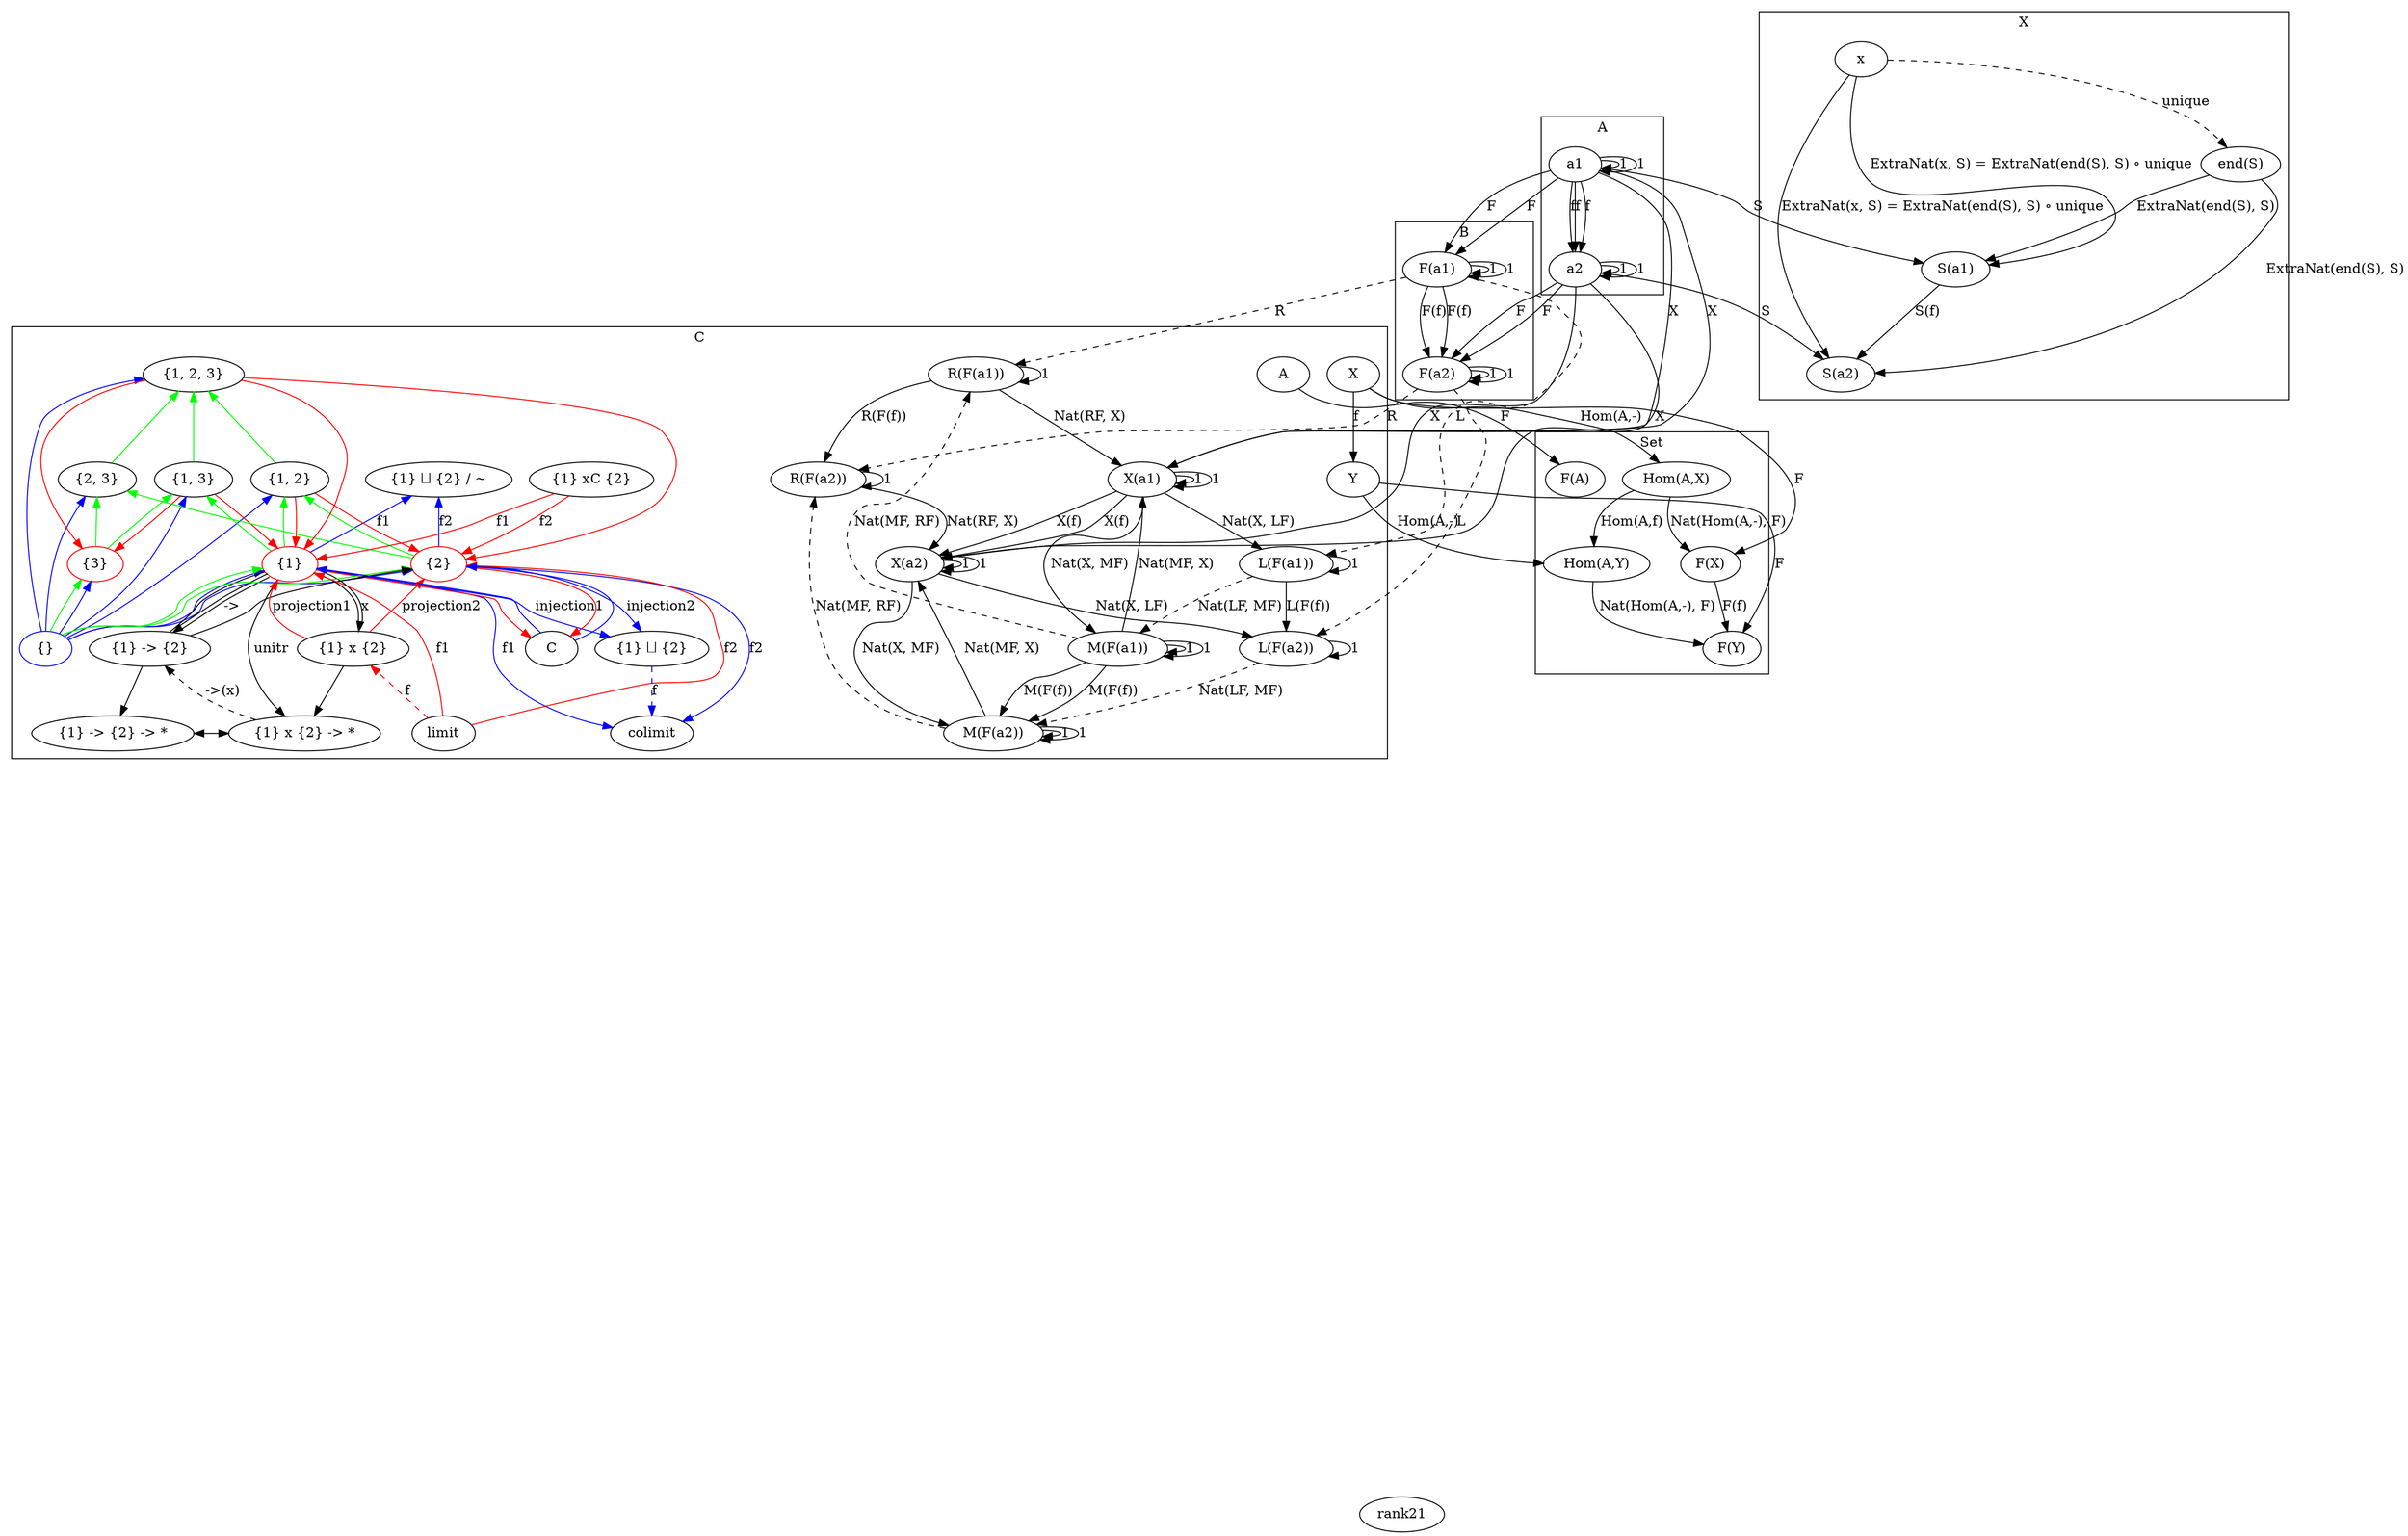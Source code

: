 digraph G {
  "rank1" [label="" style="invis" width="0"]
  "rank2" [label="" style="invis" width="0"]
  "rank3" [label="" style="invis" width="0"]
  "rank4" [label="" style="invis" width="0"]
  "rank5" [label="" style="invis" width="0"]
  "rank6" [label="" style="invis" width="0"]
  "rank7" [label="" style="invis" width="0"]
  "rank8" [label="" style="invis" width="0"]
  "rank9" [label="" style="invis" width="0"]
  "rank10" [label="" style="invis" width="0"]
  "rank11" [label="" style="invis" width="0"]
  "rank12" [label="" style="invis" width="0"]
  "rank13" [label="" style="invis" width="0"]
  "rank14" [label="" style="invis" width="0"]
  "rank15" [label="" style="invis" width="0"]
  "rank16" [label="" style="invis" width="0"]
  "rank17" [label="" style="invis" width="0"]
  "rank18" [label="" style="invis" width="0"]
  "rank19" [label="" style="invis" width="0"]
  "rank20" [label="" style="invis" width="0"]
  // "rank21" [label="" style="invis" width="0"]
  // "rank22" [label="" style="invis" width="0"]
  // "rank23" [label="" style="invis" width="0"]
  // "rank24" [label="" style="invis" width="0"]
  // "rank25" [label="" style="invis" width="0"]
  // "rank26" [label="" style="invis" width="0"]
  // "rank27" [label="" style="invis" width="0"]
  // "rank28" [label="" style="invis" width="0"]
  // "rank29" [label="" style="invis" width="0"]
  // "rank30" [label="" style="invis" width="0"]
  // "rank30" [label="" style="invis" width="0"]
  // "rank31" [label="" style="invis" width="0"]
  // "rank32" [label="" style="invis" width="0"]
  // "rank33" [label="" style="invis" width="0"]
  // "rank34" [label="" style="invis" width="0"]
  // "rank35" [label="" style="invis" width="0"]
  // "rank36" [label="" style="invis" width="0"]
  // "rank37" [label="" style="invis" width="0"]
  // "rank38" [label="" style="invis" width="0"]
  // "rank39" [label="" style="invis" width="0"]
  // "rank40" [label="" style="invis" width="0"]
  // "rank41" [label="" style="invis" width="0"]
  // "rank42" [label="" style="invis" width="0"]
  // "rank43" [label="" style="invis" width="0"]
  // "rank44" [label="" style="invis" width="0"]
  // "rank45" [label="" style="invis" width="0"]
  // "rank46" [label="" style="invis" width="0"]
  // "rank47" [label="" style="invis" width="0"]
  // "rank48" [label="" style="invis" width="0"]
  // "rank49" [label="" style="invis" width="0"]
  // "rank50" [label="" style="invis" width="0"]
  // "rank51" [label="" style="invis" width="0"]
  // "rank52" [label="" style="invis" width="0"]
  // "rank53" [label="" style="invis" width="0"]
  // "rank54" [label="" style="invis" width="0"]
  // "rank55" [label="" style="invis" width="0"]
  // "rank56" [label="" style="invis" width="0"]
  // "rank57" [label="" style="invis" width="0"]
  // "rank58" [label="" style="invis" width="0"]
  // "rank59" [label="" style="invis" width="0"]
  // "rank60" [label="" style="invis" width="0"]
  // "rank61" [label="" style="invis" width="0"]
  // "rank62" [label="" style="invis" width="0"]
  // "rank63" [label="" style="invis" width="0"]
  // "rank64" [label="" style="invis" width="0"]
  // "rank65" [label="" style="invis" width="0"]
  // "rank66" [label="" style="invis" width="0"]
  // "rank67" [label="" style="invis" width="0"]
  // "rank68" [label="" style="invis" width="0"]
  // "rank69" [label="" style="invis" width="0"]
  // "rank70" [label="" style="invis" width="0"]
  // "rank71" [label="" style="invis" width="0"]
  // "rank72" [label="" style="invis" width="0"]
  // "rank73" [label="" style="invis" width="0"]
  // "rank74" [label="" style="invis" width="0"]
  // "rank75" [label="" style="invis" width="0"]
  // "rank76" [label="" style="invis" width="0"]
  // "rank77" [label="" style="invis" width="0"]
  // "rank78" [label="" style="invis" width="0"]
  // "rank79" [label="" style="invis" width="0"]
  // "rank80" [label="" style="invis" width="0"]
  // "rank81" [label="" style="invis" width="0"]
  // "rank82" [label="" style="invis" width="0"]
  // "rank83" [label="" style="invis" width="0"]
  // "rank84" [label="" style="invis" width="0"]
  // "rank85" [label="" style="invis" width="0"]
  // "rank86" [label="" style="invis" width="0"]
  // "rank87" [label="" style="invis" width="0"]
  // "rank88" [label="" style="invis" width="0"]
  // "rank89" [label="" style="invis" width="0"]
  // "rank90" [label="" style="invis" width="0"]
  // "rank91" [label="" style="invis" width="0"]
  // "rank92" [label="" style="invis" width="0"]
  // "rank93" [label="" style="invis" width="0"]
  // "rank94" [label="" style="invis" width="0"]
  // "rank95" [label="" style="invis" width="0"]
  // "rank96" [label="" style="invis" width="0"]
  // "rank97" [label="" style="invis" width="0"]
  // "rank98" [label="" style="invis" width="0"]
  // "rank99" [label="" style="invis" width="0"]
  // "rank100" [label="" style="invis" width="0"]

  "rank1" -> "rank2"  [style="invis"]
  "rank2" -> "rank3"  [style="invis"]
  "rank3" -> "rank4"  [style="invis"]
  "rank4" -> "rank5"  [style="invis"]
  "rank5" -> "rank6"  [style="invis"]
  "rank6" -> "rank7"  [style="invis"]
  "rank7" -> "rank8"  [style="invis"]
  "rank8" -> "rank9"  [style="invis"]
  "rank9" -> "rank10"  [style="invis"]
  "rank10" -> "rank11"  [style="invis"]
  "rank11" -> "rank12"  [style="invis"]
  "rank12" -> "rank13"  [style="invis"]
  "rank13" -> "rank14"  [style="invis"]
  "rank14" -> "rank15"  [style="invis"]
  "rank15" -> "rank16"  [style="invis"]
  "rank16" -> "rank17"  [style="invis"]
  "rank17" -> "rank18"  [style="invis"]
  "rank18" -> "rank19"  [style="invis"]
  "rank19" -> "rank20"  [style="invis"]
  "rank20" -> "rank21"  [style="invis"]
  // "rank21" -> "rank22"  [style="invis"]
  // "rank22" -> "rank23"  [style="invis"]
  // "rank23" -> "rank24"  [style="invis"]
  // "rank24" -> "rank25"  [style="invis"]
  // "rank25" -> "rank26"  [style="invis"]
  // "rank26" -> "rank27"  [style="invis"]
  // "rank27" -> "rank28"  [style="invis"]
  // "rank28" -> "rank29"  [style="invis"]
  // "rank29" -> "rank30"  [style="invis"]
  // "rank30" -> "rank30"  [style="invis"]
  // "rank30" -> "rank31"  [style="invis"]
  // "rank31" -> "rank32"  [style="invis"]
  // "rank32" -> "rank33"  [style="invis"]
  // "rank33" -> "rank34"  [style="invis"]
  // "rank34" -> "rank35"  [style="invis"]
  // "rank35" -> "rank36"  [style="invis"]
  // "rank36" -> "rank37"  [style="invis"]
  // "rank37" -> "rank38"  [style="invis"]
  // "rank38" -> "rank39"  [style="invis"]
  // "rank39" -> "rank40"  [style="invis"]
  // "rank40" -> "rank41"  [style="invis"]
  // "rank41" -> "rank42"  [style="invis"]
  // "rank42" -> "rank43"  [style="invis"]
  // "rank43" -> "rank44"  [style="invis"]
  // "rank44" -> "rank45"  [style="invis"]
  // "rank45" -> "rank46"  [style="invis"]
  // "rank46" -> "rank47"  [style="invis"]
  // "rank47" -> "rank48"  [style="invis"]
  // "rank48" -> "rank49"  [style="invis"]
  // "rank49" -> "rank50"  [style="invis"]
  // "rank50" -> "rank51"  [style="invis"]
  // "rank51" -> "rank52"  [style="invis"]
  // "rank52" -> "rank53"  [style="invis"]
  // "rank53" -> "rank54"  [style="invis"]
  // "rank54" -> "rank55"  [style="invis"]
  // "rank55" -> "rank56"  [style="invis"]
  // "rank56" -> "rank57"  [style="invis"]
  // "rank57" -> "rank58"  [style="invis"]
  // "rank58" -> "rank59"  [style="invis"]
  // "rank59" -> "rank60"  [style="invis"]
  // "rank60" -> "rank61"  [style="invis"]
  // "rank61" -> "rank62"  [style="invis"]
  // "rank62" -> "rank63"  [style="invis"]
  // "rank63" -> "rank64"  [style="invis"]
  // "rank64" -> "rank65"  [style="invis"]
  // "rank65" -> "rank66"  [style="invis"]
  // "rank66" -> "rank67"  [style="invis"]
  // "rank67" -> "rank68"  [style="invis"]
  // "rank68" -> "rank69"  [style="invis"]
  // "rank69" -> "rank70"  [style="invis"]
  // "rank70" -> "rank71"  [style="invis"]
  // "rank71" -> "rank72"  [style="invis"]
  // "rank72" -> "rank73"  [style="invis"]
  // "rank73" -> "rank74"  [style="invis"]
  // "rank74" -> "rank75"  [style="invis"]
  // "rank75" -> "rank76"  [style="invis"]
  // "rank76" -> "rank77"  [style="invis"]
  // "rank77" -> "rank78"  [style="invis"]
  // "rank78" -> "rank79"  [style="invis"]
  // "rank79" -> "rank80"  [style="invis"]
  // "rank80" -> "rank81"  [style="invis"]
  // "rank81" -> "rank82"  [style="invis"]
  // "rank82" -> "rank83"  [style="invis"]
  // "rank83" -> "rank84"  [style="invis"]
  // "rank84" -> "rank85"  [style="invis"]
  // "rank85" -> "rank86"  [style="invis"]
  // "rank86" -> "rank87"  [style="invis"]
  // "rank87" -> "rank88"  [style="invis"]
  // "rank88" -> "rank89"  [style="invis"]
  // "rank89" -> "rank90"  [style="invis"]
  // "rank90" -> "rank91"  [style="invis"]
  // "rank91" -> "rank92"  [style="invis"]
  // "rank92" -> "rank93"  [style="invis"]
  // "rank93" -> "rank94"  [style="invis"]
  // "rank94" -> "rank95"  [style="invis"]
  // "rank95" -> "rank96"  [style="invis"]
  // "rank96" -> "rank97"  [style="invis"]
  // "rank97" -> "rank98"  [style="invis"]
  // "rank98" -> "rank99"  [style="invis"]
  // "rank99" -> "rank100"  [style="invis"]


  subgraph clusterC {
    label="C"

    // objects
      "{}"
      "{1}"
      "{2}"
      "{3}"
      "{1, 2}"
      "{1, 3}"
      "{2, 3}"
      "{1, 2, 3}"
    // END objects

    { rank="same" "rank1" "{1, 2, 3}" }
    { rank="same" "rank2" "{1, 2}" "{1, 3}" "{2, 3}" }
    { rank="same" "rank3" "{1}" "{2}" "{3}" }

    // subobject classifier
      "{1}" -> "{}" [color="green" dir="back"]
      "{2}" -> "{}" [color="green" dir="back"]
      "{3}" -> "{}" [color="green" dir="back"]
      "{1, 2}" -> "{1}" [color="green" dir="back"]
      "{1, 3}" -> "{1}" [color="green" dir="back"]
      "{1, 2}" -> "{2}" [color="green" dir="back"]
      "{2, 3}" -> "{2}" [color="green" dir="back"]
      "{1, 3}" -> "{3}" [color="green" dir="back"]
      "{2, 3}" -> "{3}" [color="green" dir="back"]
      "{1, 2, 3}" -> "{1, 2}" [color="green" dir="back"]
      "{1, 2, 3}" -> "{1, 3}" [color="green" dir="back"]
      "{1, 2, 3}" -> "{2, 3}" [color="green" dir="back"]
    // END subobject classifier

    // initial object
      "{}" [color="blue"]

      "{}" -> "{1}" [color="blue"]
      "{}" -> "{2}" [color="blue"]
      "{}" -> "{3}" [color="blue"]
      "{}" -> "{1, 2}" [color="blue"]
      "{}" -> "{1, 3}" [color="blue"]
      "{}" -> "{2, 3}" [color="blue"]
      "{}" -> "{1, 2, 3}" [color="blue"]
    // END initial object

    // terminal object
      "{1}" [color="red"]
      "{2}" [color="red"]
      "{3}" [color="red"]

      "{1, 2}" -> "{1}" [color="red"]
      "{1, 2, 3}" -> "{1}" [color="red"]
      "{1, 2, 3}" -> "{2}" [color="red"]
      "{1, 2, 3}" -> "{3}" [color="red"]
      "{1, 2}" -> "{2}" [color="red"]
      "{1, 3}" -> "{1}" [color="red"]
      "{1, 3}" -> "{3}" [color="red"]
    // END terminal object

    // adjunction
      "{1}" -> "{1} -> {2}" [color="black:white:black" label="->"]
      "{1}" -> "{1} x {2}" [color="black:white:black" label="x"]

      // left x (tensor product (functor))
      "{1}" -> "{1} x {2} -> *" [label="unitr"]
      "{1} x {2}" -> "{1} x {2} -> *"
      "{1} x {2} -> *" -> "{1} -> {2}" [label="->(x)", style="dashed"]

      // right -> (internal hom functor)
      "{1}" -> "{1} -> {2}" [arrowhead="none"]
      "{1} -> {2}" -> "{2}"
      "{1} -> {2}" -> "{1} -> {2} -> *"

      "{1} x {2} -> *" -> "{1} -> {2} -> *" [dir="both"]
    // END adjunction

    { rank="same" "rank10" "{1} x {2} -> *" "{1} -> {2} -> *" }

    // product
      "{1} x {2}"
      "limit"

      "limit" -> "{1}" [color="red" label="f1"]
      "limit" -> "{2}" [color="red" label="f2"]
      "limit" -> "{1} x {2}" [color="red" label="f", style="dashed"]

      "{1} x {2}" -> "{1}" [color="red" label="projection1"]
      "{1} x {2}" -> "{2}" [color="red" label="projection2"]
    // END product

    // sum
      "{1} ⨆ {2}"
      "colimit"

      "{1}" -> "colimit" [color="blue" label="f1"]
      "{2}" -> "colimit" [color="blue" label="f2"]
      "{1} ⨆ {2}" -> "colimit" [color="blue" label="f", style="dashed"]

      "{1}" -> "{1} ⨆ {2}" [color="blue" label="injection1"]
      "{2}" -> "{1} ⨆ {2}" [color="blue" label="injection2"]
    // END sum

    // pullback
      "{1} xC {2}"

      "{1} xC {2}" -> "{1}" [color="red" label="f1"]
      "{1} xC {2}" -> "{2}" [color="red" label="f2"]

      "{1}" -> "C" [color="red"]
      "{2}" -> "C" [color="red"]
    // END pullback

    // pushout
      "{1} ⨆ {2} / ∼"

      "{1}" -> "{1} ⨆ {2} / ∼" [color="blue" label="f1"]
      "{2}" -> "{1} ⨆ {2} / ∼" [color="blue" label="f2"]

      "C" -> "{1}" [color="blue"]
      "C" -> "{2}" [color="blue"]
    // END pushout  

    { rank="same" "rank6" "{1} x {2}" "{1} ⨆ {2}" }
    { rank="same" "rank8" "limit" "colimit" }
    { rank="same" "rank2" "{1} xC {2}" "{1} ⨆ {2} / ∼" }
  }

  // yoneda lemma
  subgraph clusterC {
    label="C"
    "A"
    "X"
    "Y"
    "X" -> "Y" [label="f"]
  }

  subgraph clusterSet {
    label="Set"
    "F(A)"
    "F(X)"
    "F(Y)"
    "Hom(A,X)"
    "Hom(A,Y)"
    "F(X)" -> "F(Y)" [label="F(f)"]
    "Hom(A,X)" -> "F(X)" [label="Nat(Hom(A,-), F)"]
    "Hom(A,Y)" -> "F(Y)" [label="Nat(Hom(A,-), F)"]
    "Hom(A,X)" -> "Hom(A,Y)" [label="Hom(A,f)"]
  }

  "A" -> "F(A)" [label="F"]
  "X" -> "F(X)" [label="F"]
  "Y" -> "F(Y)" [label="F"]
  "X" -> "Hom(A,X)" [label="Hom(A,-)"]
  "Y" -> "Hom(A,Y)" [label="Hom(A,-)"]
  // END yoneda lemma

  // kan extension
  // right
  subgraph clusterA {
    label="A"

    "a1"
    "a2"
  }

  subgraph clusterB {
    label="B"

    "F(a1)"
    "F(a2)"
  }

  subgraph clusterC {
    label="C"

    "R(F(a1))"
    "R(F(a2))"

    "X(a1)"
    "X(a2)"

    "M(F(a1))"
    "M(F(a2))"
  }

  "a1" -> "a1" [label="1"]
  "a2" -> "a2" [label="1"]
  "F(a1)" -> "F(a1)" [label="1"]
  "F(a2)" -> "F(a2)" [label="1"]
  "R(F(a1))" -> "R(F(a1))" [label="1"]
  "R(F(a2))" -> "R(F(a2))" [label="1"]
  "X(a1)" -> "X(a1)" [label="1"]
  "X(a2)" -> "X(a2)" [label="1"]
  "M(F(a1))" -> "M(F(a1))" [label="1"]
  "M(F(a2))" -> "M(F(a2))" [label="1"]

  "a1" -> "a2" [label="f"]
  "F(a1)" -> "F(a2)" [label="F(f)"]
  "R(F(a1))" -> "R(F(a2))" [label="R(F(f))"]

  "a1" -> "F(a1)" [label="F"]
  "a2" -> "F(a2)" [label="F"]

  "a1" -> "X(a1)" [label="X"]
  "a2" -> "X(a2)" [label="X"]

  "X(a1)" -> "X(a2)" [label="X(f)"]

  "F(a1)" -> "R(F(a1))" [label="R", style="dashed"]
  "F(a2)" -> "R(F(a2))" [label="R", style="dashed"]

  "R(F(a1))" -> "X(a1)" [label="Nat(RF, X)"]
  "R(F(a2))" -> "X(a2)" [label="Nat(RF, X)"]

  "M(F(a1))" -> "X(a1)" [label="Nat(MF, X)"]
  "M(F(a2))" -> "X(a2)" [label="Nat(MF, X)"]

  "M(F(a1))" -> "M(F(a2))" [label="M(F(f))"]

  "M(F(a1))" -> "R(F(a1))" [label="Nat(MF, RF)", style="dashed"]
  "M(F(a2))" -> "R(F(a2))" [label="Nat(MF, RF)", style="dashed"]

  // left
  subgraph clusterA {
    label="A"

    "a1"
    "a2"
  }

  subgraph clusterB {
    label="B"

    "F(a1)"
    "F(a2)"
  }

  subgraph clusterC {
    label="C"

    "L(F(a1))"
    "L(F(a2))"

    "X(a1)"
    "X(a2)"

    "M(F(a1))"
    "M(F(a2))"
  }

  "a1" -> "a1" [label="1"]
  "a2" -> "a2" [label="1"]
  "F(a1)" -> "F(a1)" [label="1"]
  "F(a2)" -> "F(a2)" [label="1"]
  "L(F(a1))" -> "L(F(a1))" [label="1"]
  "L(F(a2))" -> "L(F(a2))" [label="1"]
  "X(a1)" -> "X(a1)" [label="1"]
  "X(a2)" -> "X(a2)" [label="1"]
  "M(F(a1))" -> "M(F(a1))" [label="1"]
  "M(F(a2))" -> "M(F(a2))" [label="1"]

  "a1" -> "a2" [label="f"]
  "F(a1)" -> "F(a2)" [label="F(f)"]
  "L(F(a1))" -> "L(F(a2))" [label="L(F(f))"]

  "a1" -> "F(a1)" [label="F"]
  "a2" -> "F(a2)" [label="F"]

  "a1" -> "X(a1)" [label="X"]
  "a2" -> "X(a2)" [label="X"]

  "X(a1)" -> "X(a2)" [label="X(f)"]

  "F(a1)" -> "L(F(a1))" [label="L", style="dashed"]
  "F(a2)" -> "L(F(a2))" [label="L", style="dashed"]


  "X(a1)" -> "L(F(a1))" [label="Nat(X, LF)"]
  "X(a2)" -> "L(F(a2))" [label="Nat(X, LF)"]

  "X(a1)" -> "M(F(a1))" [label="Nat(X, MF)"]
  "X(a2)" -> "M(F(a2))" [label="Nat(X, MF)"]

  "M(F(a1))" -> "M(F(a2))" [label="M(F(f))"]

  "L(F(a1))" -> "M(F(a1))" [label="Nat(LF, MF)", style="dashed"]
  "L(F(a2))" -> "M(F(a2))" [label="Nat(LF, MF)", style="dashed"]
  // END kan extension

  // end
  subgraph clusterCopxC {
    label="Cop x C"
    "a1"
    "a2"
    "a1" -> "a2" [label="f"]
  }

  subgraph clusterX {
    label="X"
    "S(a1)"
    "S(a2)"
    "S(a1)" -> "S(a2)" [label="S(f)"]
    "end(S)"
    "x"
  }

  "a1" -> "S(a1)" [label="S"]
  "a2" -> "S(a2)" [label="S"]

  "end(S)" -> "S(a1)" [label="ExtraNat(end(S), S)"]
  "end(S)" -> "S(a2)" [label="ExtraNat(end(S), S)"]

  "x" -> "S(a1)" [label="ExtraNat(x, S) = ExtraNat(end(S), S) ∘ unique"]
  "x" -> "S(a2)" [label="ExtraNat(x, S) = ExtraNat(end(S), S) ∘ unique"]

  "x" -> "end(S)" [label="unique", style="dashed"]
  // END end

  // coend
}